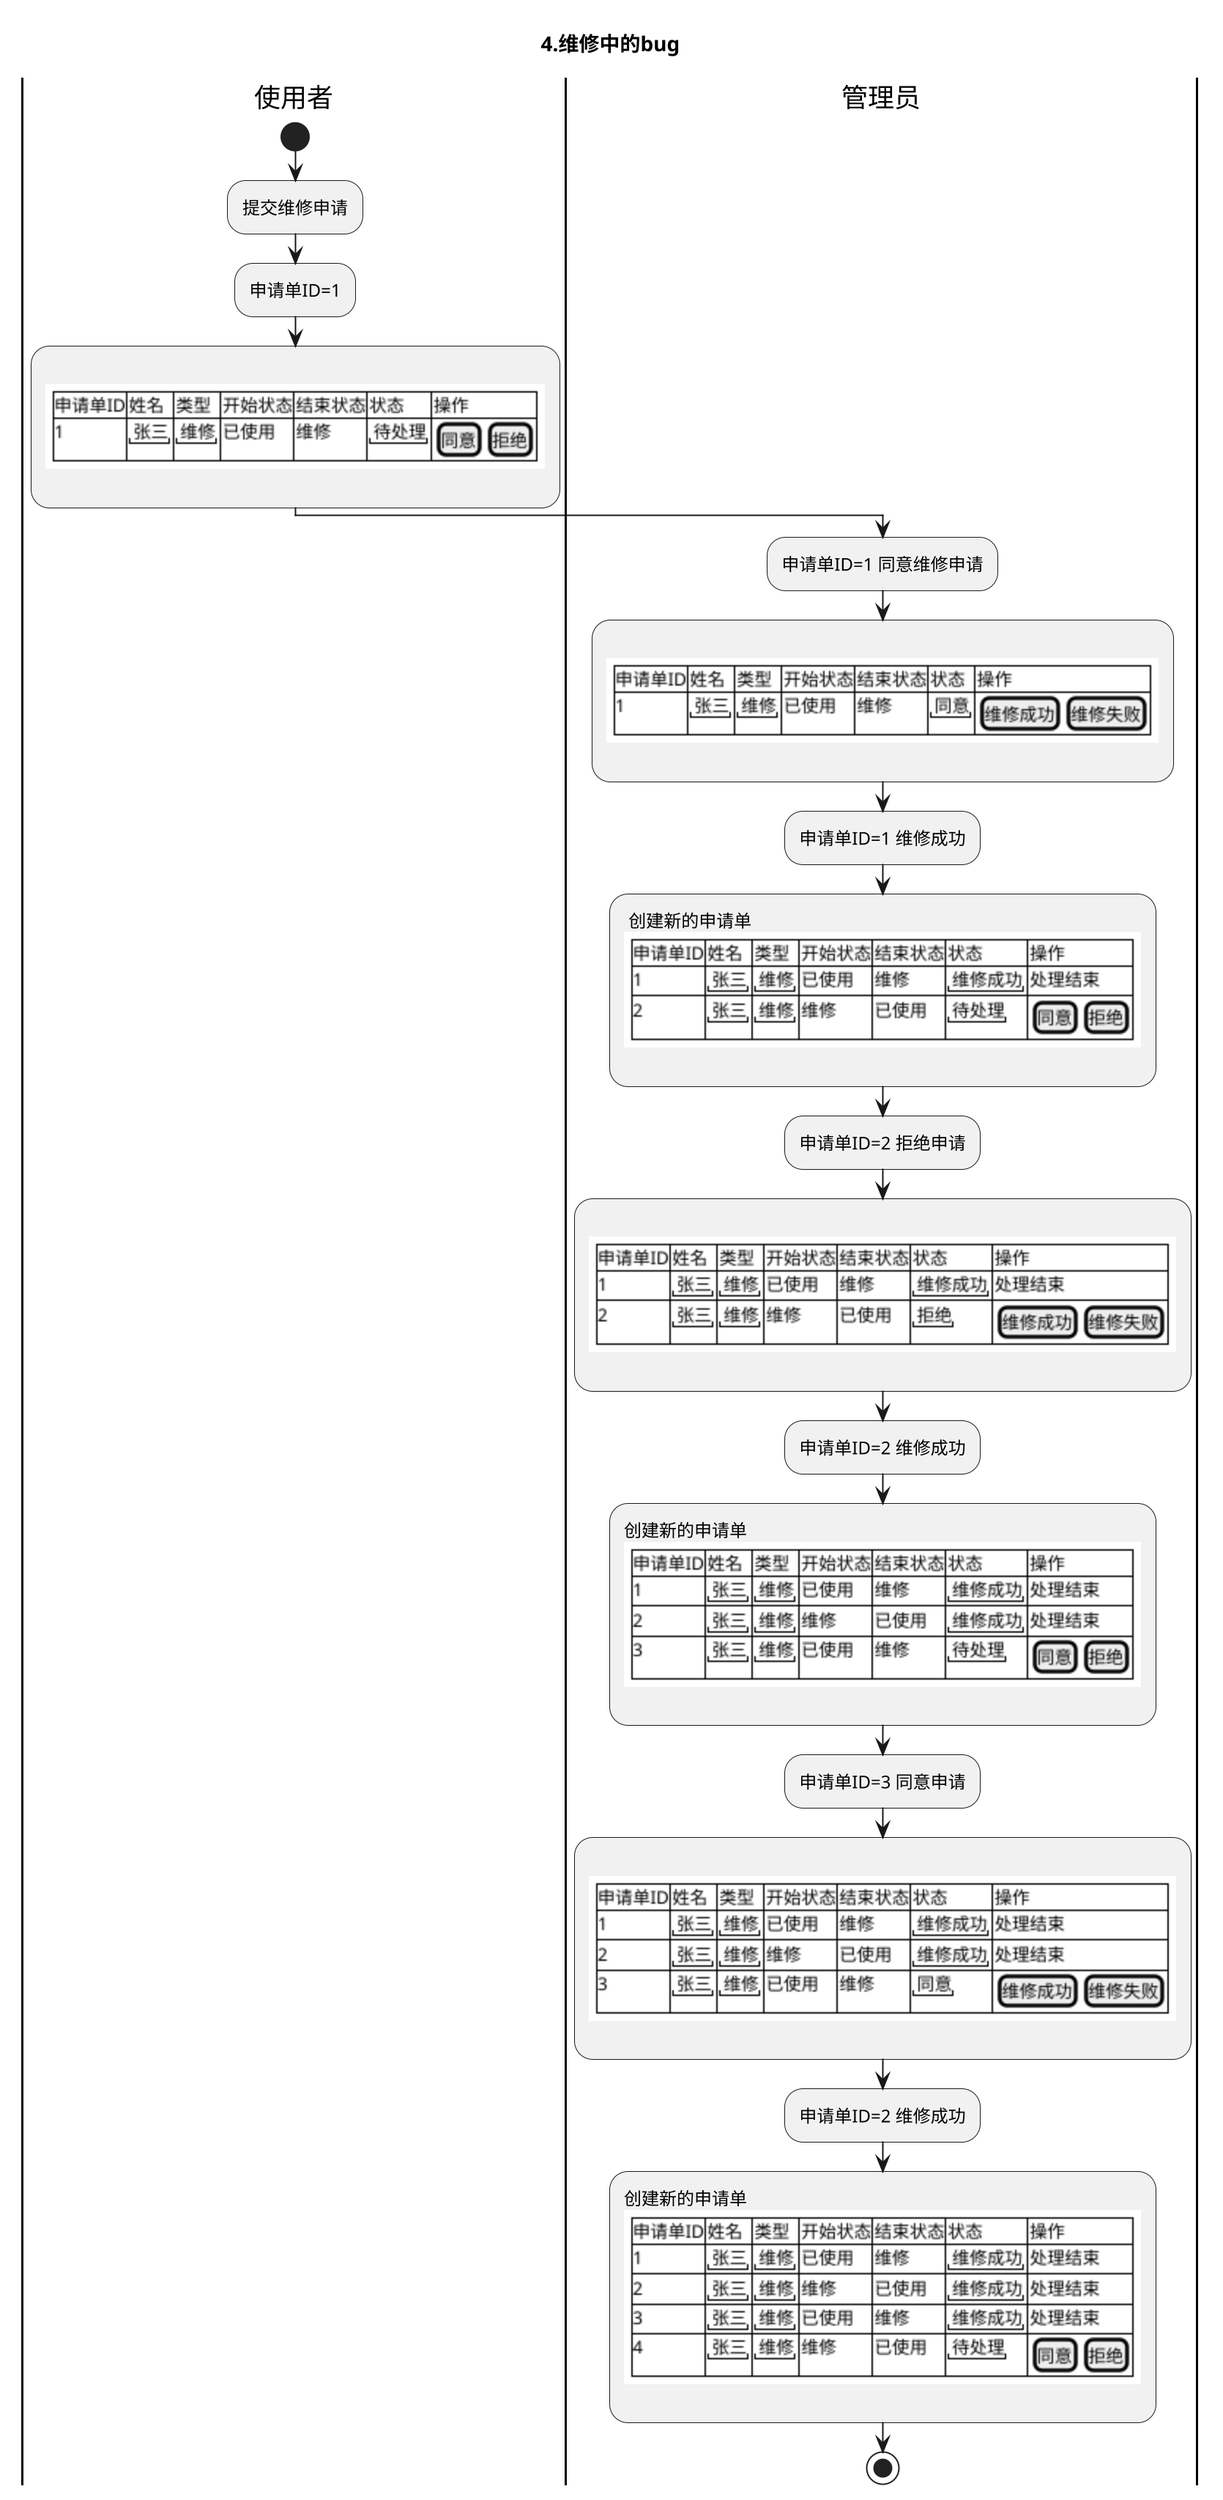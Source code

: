@startuml
scale 2
title 4.维修中的bug
|使用者|
start
:提交维修申请;
:申请单ID=1;
:
{{
salt
{#
 申请单ID|姓名  |类型  |开始状态  |结束状态 |状态    |操作
 1      |"张三"|"维修"|已使用    |维修     |"待处理"|{[同意]|[拒绝]}
}
}}
;
    |管理员|
    :申请单ID=1 同意维修申请;
    :
    {{
    salt
    {#
     申请单ID|姓名  |类型  |开始状态  |结束状态 |状态    |操作
     1      |"张三"|"维修"|已使用|维修|"同意"|{[维修成功]|[维修失败]}
    }
    }}
    ;

    :申请单ID=1 维修成功;
    : 创建新的申请单
    {{
    salt
    {#
     申请单ID|姓名  |类型  |开始状态     |结束状态 |状态    |操作
     1      |"张三"|"维修"|已使用|维修  |"维修成功"|处理结束
     2      |"张三"|"维修"|维修  |已使用|"待处理"|{[同意]|[拒绝]}
    }
    }}
    ;

    :申请单ID=2 拒绝申请;
    :
    {{
    salt
    {#
     申请单ID|姓名  |类型  |开始状态     |结束状态 |状态    |操作
     1      |"张三"|"维修"|已使用|维修  |"维修成功"|处理结束
     2      |"张三"|"维修"|维修  |已使用|"拒绝"|{[维修成功]|[维修失败]}
    }
    }}
    ;

    :申请单ID=2 维修成功;
    :创建新的申请单
    {{
    salt
    {#
     申请单ID|姓名  |类型  |开始状态     |结束状态 |状态    |操作
     1      |"张三"|"维修"|已使用|维修  |"维修成功"|处理结束
     2      |"张三"|"维修"|维修  |已使用|"维修成功"|处理结束
     3      |"张三"|"维修"|已使用|维修  |"待处理"|{[同意]|[拒绝]}
    }
    }}
    ;

    :申请单ID=3 同意申请;
    :
    {{
    salt
    {#
     申请单ID|姓名  |类型  |开始状态     |结束状态 |状态    |操作
     1      |"张三"|"维修"|已使用|维修  |"维修成功"|处理结束
     2      |"张三"|"维修"|维修  |已使用|"维修成功"|处理结束
     3      |"张三"|"维修"|已使用|维修  |"同意"|{[维修成功]|[维修失败]}
    }
    }}
    ;


    :申请单ID=2 维修成功;
    :创建新的申请单
    {{
    salt
    {#
     申请单ID|姓名  |类型  |开始状态     |结束状态 |状态    |操作
     1      |"张三"|"维修"|已使用|维修  |"维修成功"|处理结束
     2      |"张三"|"维修"|维修  |已使用|"维修成功"|处理结束
     3      |"张三"|"维修"|已使用|维修  |"维修成功"|处理结束
     4      |"张三"|"维修"|维修  |已使用|"待处理"|{[同意]|[拒绝]}
    }
    }}
    ;
stop
@enduml